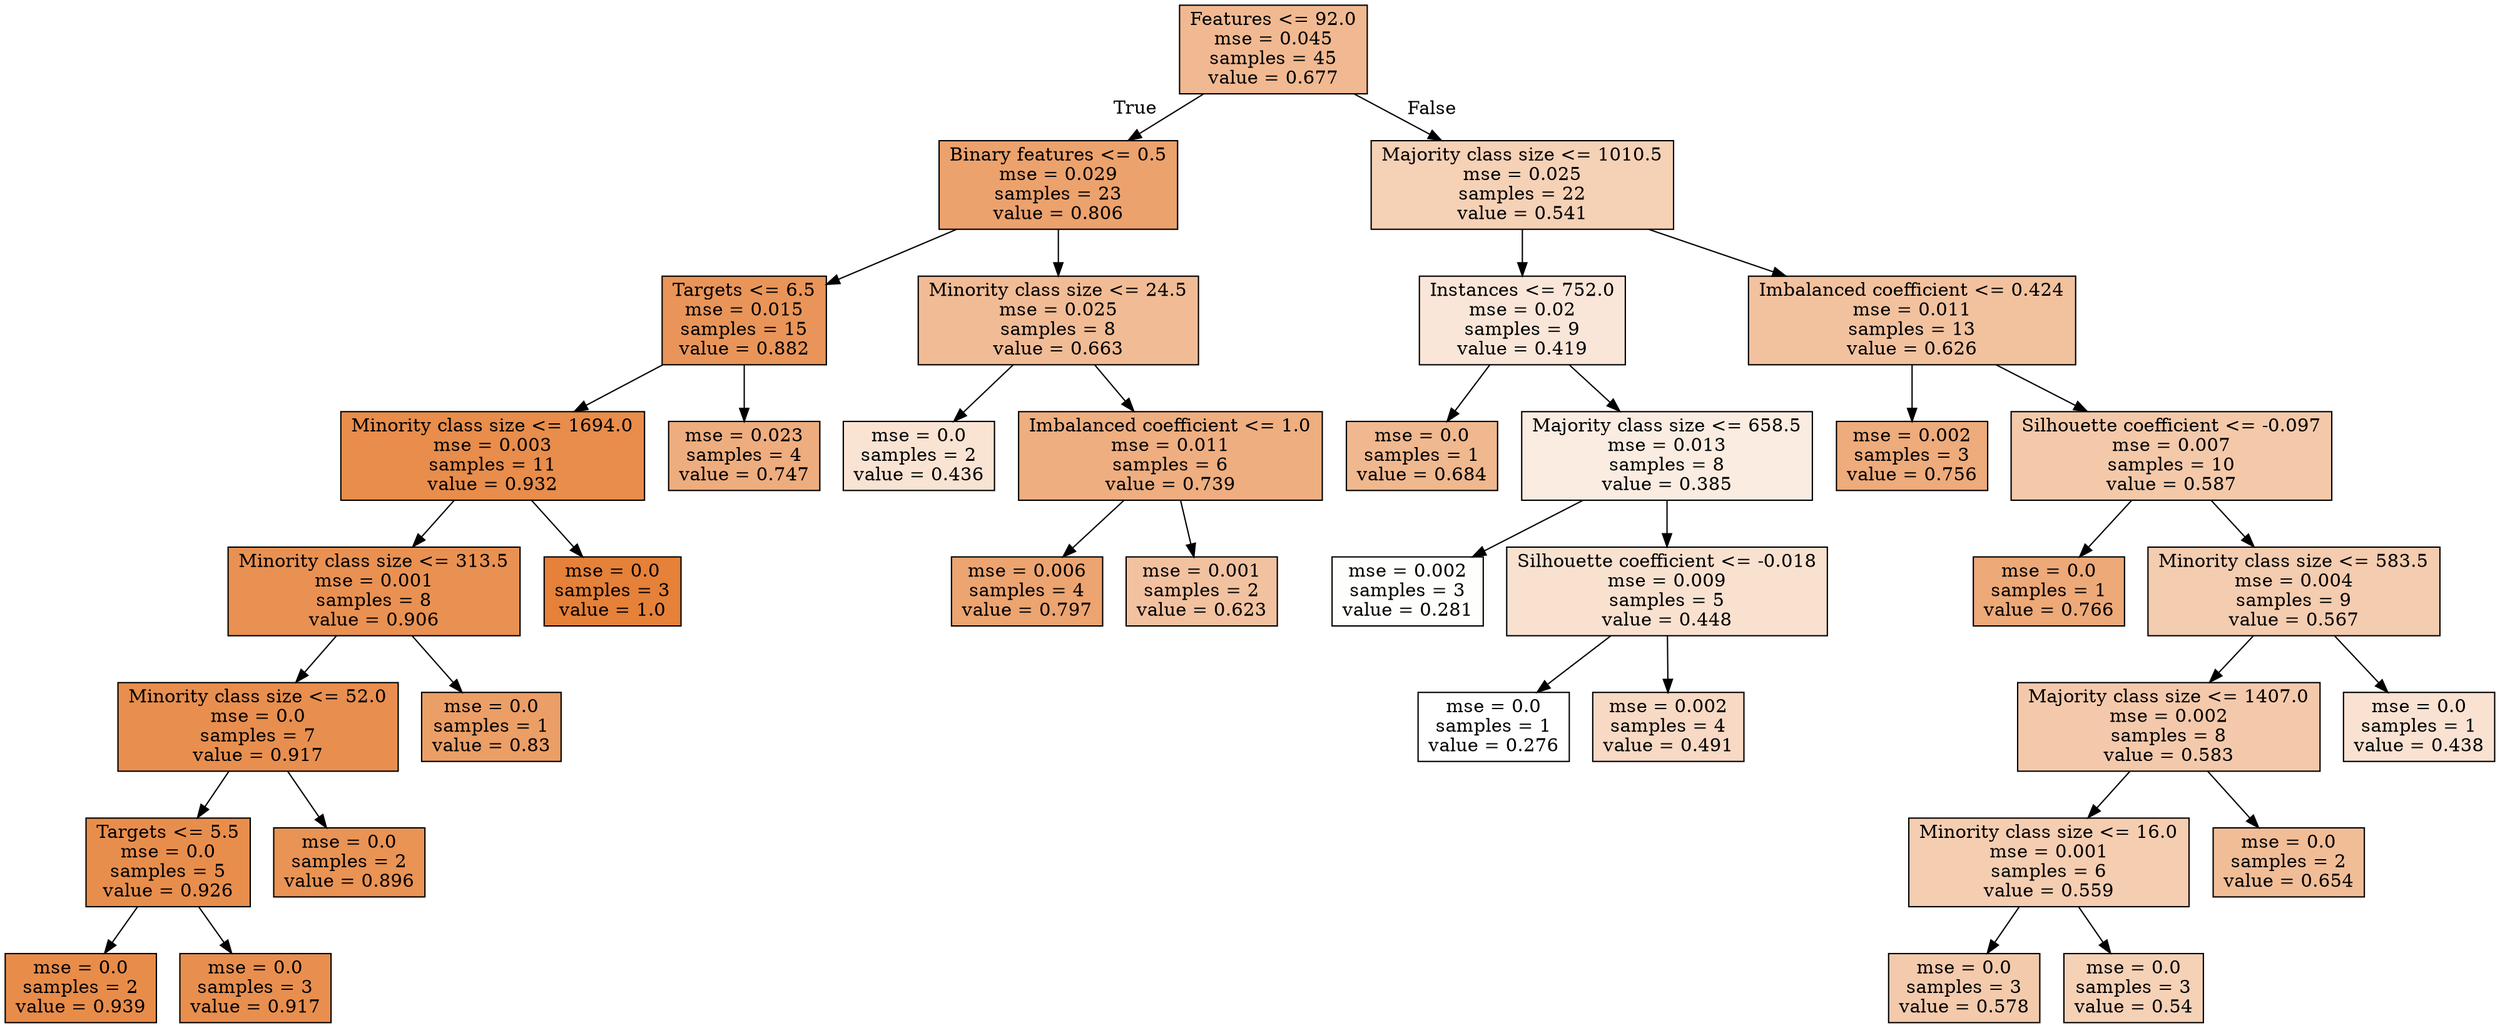 digraph Tree {
node [shape=box, style="filled", color="black"] ;
0 [label="Features <= 92.0\nmse = 0.045\nsamples = 45\nvalue = 0.677", fillcolor="#e581398d"] ;
1 [label="Binary features <= 0.5\nmse = 0.029\nsamples = 23\nvalue = 0.806", fillcolor="#e58139bb"] ;
0 -> 1 [labeldistance=2.5, labelangle=45, headlabel="True"] ;
2 [label="Targets <= 6.5\nmse = 0.015\nsamples = 15\nvalue = 0.882", fillcolor="#e58139d6"] ;
1 -> 2 ;
3 [label="Minority class size <= 1694.0\nmse = 0.003\nsamples = 11\nvalue = 0.932", fillcolor="#e58139e7"] ;
2 -> 3 ;
4 [label="Minority class size <= 313.5\nmse = 0.001\nsamples = 8\nvalue = 0.906", fillcolor="#e58139de"] ;
3 -> 4 ;
5 [label="Minority class size <= 52.0\nmse = 0.0\nsamples = 7\nvalue = 0.917", fillcolor="#e58139e2"] ;
4 -> 5 ;
6 [label="Targets <= 5.5\nmse = 0.0\nsamples = 5\nvalue = 0.926", fillcolor="#e58139e5"] ;
5 -> 6 ;
7 [label="mse = 0.0\nsamples = 2\nvalue = 0.939", fillcolor="#e58139e9"] ;
6 -> 7 ;
8 [label="mse = 0.0\nsamples = 3\nvalue = 0.917", fillcolor="#e58139e2"] ;
6 -> 8 ;
9 [label="mse = 0.0\nsamples = 2\nvalue = 0.896", fillcolor="#e58139da"] ;
5 -> 9 ;
10 [label="mse = 0.0\nsamples = 1\nvalue = 0.83", fillcolor="#e58139c3"] ;
4 -> 10 ;
11 [label="mse = 0.0\nsamples = 3\nvalue = 1.0", fillcolor="#e58139ff"] ;
3 -> 11 ;
12 [label="mse = 0.023\nsamples = 4\nvalue = 0.747", fillcolor="#e58139a6"] ;
2 -> 12 ;
13 [label="Minority class size <= 24.5\nmse = 0.025\nsamples = 8\nvalue = 0.663", fillcolor="#e5813988"] ;
1 -> 13 ;
14 [label="mse = 0.0\nsamples = 2\nvalue = 0.436", fillcolor="#e5813938"] ;
13 -> 14 ;
15 [label="Imbalanced coefficient <= 1.0\nmse = 0.011\nsamples = 6\nvalue = 0.739", fillcolor="#e58139a3"] ;
13 -> 15 ;
16 [label="mse = 0.006\nsamples = 4\nvalue = 0.797", fillcolor="#e58139b8"] ;
15 -> 16 ;
17 [label="mse = 0.001\nsamples = 2\nvalue = 0.623", fillcolor="#e581397a"] ;
15 -> 17 ;
18 [label="Majority class size <= 1010.5\nmse = 0.025\nsamples = 22\nvalue = 0.541", fillcolor="#e581395d"] ;
0 -> 18 [labeldistance=2.5, labelangle=-45, headlabel="False"] ;
19 [label="Instances <= 752.0\nmse = 0.02\nsamples = 9\nvalue = 0.419", fillcolor="#e5813932"] ;
18 -> 19 ;
20 [label="mse = 0.0\nsamples = 1\nvalue = 0.684", fillcolor="#e5813990"] ;
19 -> 20 ;
21 [label="Majority class size <= 658.5\nmse = 0.013\nsamples = 8\nvalue = 0.385", fillcolor="#e5813926"] ;
19 -> 21 ;
22 [label="mse = 0.002\nsamples = 3\nvalue = 0.281", fillcolor="#e5813902"] ;
21 -> 22 ;
23 [label="Silhouette coefficient <= -0.018\nmse = 0.009\nsamples = 5\nvalue = 0.448", fillcolor="#e581393c"] ;
21 -> 23 ;
24 [label="mse = 0.0\nsamples = 1\nvalue = 0.276", fillcolor="#e5813900"] ;
23 -> 24 ;
25 [label="mse = 0.002\nsamples = 4\nvalue = 0.491", fillcolor="#e581394c"] ;
23 -> 25 ;
26 [label="Imbalanced coefficient <= 0.424\nmse = 0.011\nsamples = 13\nvalue = 0.626", fillcolor="#e581397b"] ;
18 -> 26 ;
27 [label="mse = 0.002\nsamples = 3\nvalue = 0.756", fillcolor="#e58139a9"] ;
26 -> 27 ;
28 [label="Silhouette coefficient <= -0.097\nmse = 0.007\nsamples = 10\nvalue = 0.587", fillcolor="#e581396d"] ;
26 -> 28 ;
29 [label="mse = 0.0\nsamples = 1\nvalue = 0.766", fillcolor="#e58139ad"] ;
28 -> 29 ;
30 [label="Minority class size <= 583.5\nmse = 0.004\nsamples = 9\nvalue = 0.567", fillcolor="#e5813966"] ;
28 -> 30 ;
31 [label="Majority class size <= 1407.0\nmse = 0.002\nsamples = 8\nvalue = 0.583", fillcolor="#e581396c"] ;
30 -> 31 ;
32 [label="Minority class size <= 16.0\nmse = 0.001\nsamples = 6\nvalue = 0.559", fillcolor="#e5813964"] ;
31 -> 32 ;
33 [label="mse = 0.0\nsamples = 3\nvalue = 0.578", fillcolor="#e581396a"] ;
32 -> 33 ;
34 [label="mse = 0.0\nsamples = 3\nvalue = 0.54", fillcolor="#e581395d"] ;
32 -> 34 ;
35 [label="mse = 0.0\nsamples = 2\nvalue = 0.654", fillcolor="#e5813985"] ;
31 -> 35 ;
36 [label="mse = 0.0\nsamples = 1\nvalue = 0.438", fillcolor="#e5813939"] ;
30 -> 36 ;
}